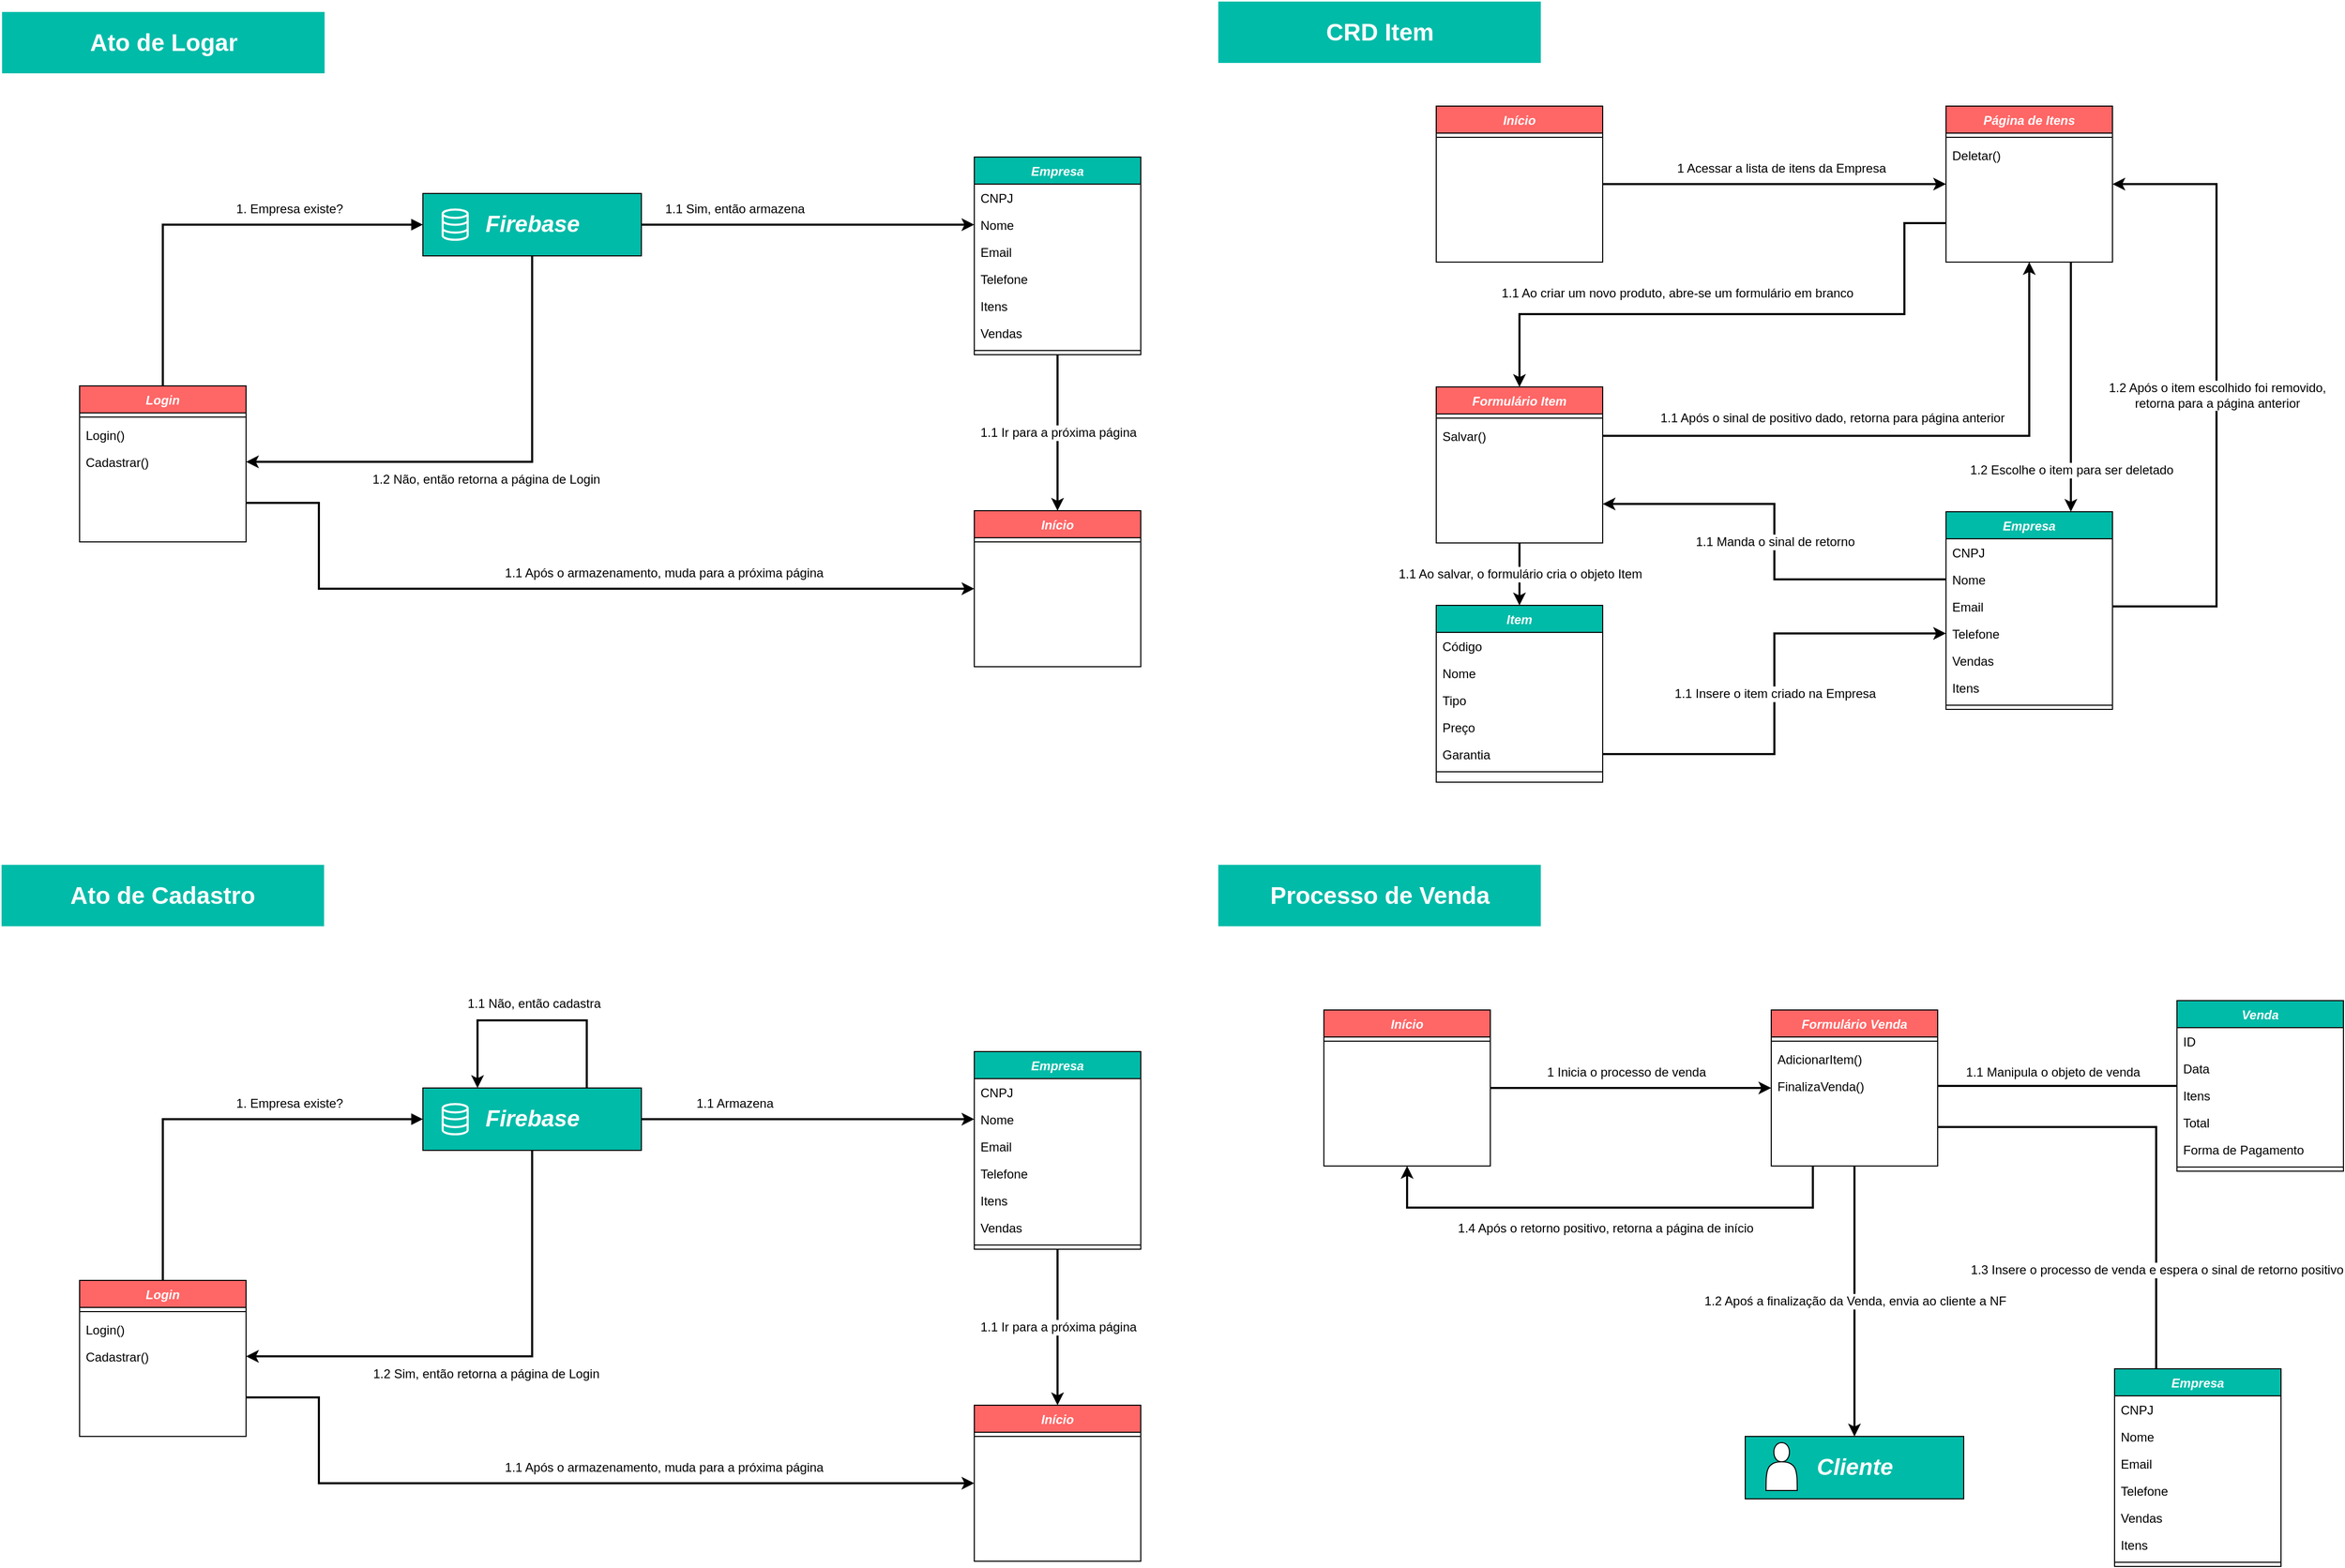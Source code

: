 <mxfile version="12.9.5" type="device"><diagram id="C5RBs43oDa-KdzZeNtuy" name="Page-1"><mxGraphModel dx="2760" dy="1517" grid="1" gridSize="10" guides="1" tooltips="1" connect="1" arrows="1" fold="1" page="1" pageScale="1" pageWidth="1169" pageHeight="827" math="0" shadow="0"><root><mxCell id="WIyWlLk6GJQsqaUBKTNV-0"/><mxCell id="WIyWlLk6GJQsqaUBKTNV-1" parent="WIyWlLk6GJQsqaUBKTNV-0"/><mxCell id="qd2WGPBt-2A8kkIWmIEN-13" value="1.1 Ir para a próxima página" style="edgeStyle=orthogonalEdgeStyle;rounded=0;orthogonalLoop=1;jettySize=auto;html=1;exitX=0.5;exitY=1;exitDx=0;exitDy=0;entryX=0.5;entryY=0;entryDx=0;entryDy=0;startArrow=none;startFill=0;endArrow=classic;endFill=1;strokeWidth=2;fontSize=12;fontColor=#000000;" parent="WIyWlLk6GJQsqaUBKTNV-1" source="zkfFHV4jXpPFQw0GAbJ--0" target="n17XMLfYVfgjPK0lnxPy-31" edge="1"><mxGeometry relative="1" as="geometry"/></mxCell><mxCell id="qd2WGPBt-2A8kkIWmIEN-8" value="1.1 Sim, então armazena" style="edgeStyle=orthogonalEdgeStyle;rounded=0;orthogonalLoop=1;jettySize=auto;html=1;exitX=1;exitY=0.5;exitDx=0;exitDy=0;entryX=0;entryY=0.5;entryDx=0;entryDy=0;startArrow=none;startFill=0;endArrow=classic;endFill=1;strokeWidth=2;fontColor=#000000;fontSize=12;" parent="WIyWlLk6GJQsqaUBKTNV-1" source="qd2WGPBt-2A8kkIWmIEN-0" target="zkfFHV4jXpPFQw0GAbJ--1" edge="1"><mxGeometry x="-0.438" y="15" relative="1" as="geometry"><mxPoint x="-1" as="offset"/></mxGeometry></mxCell><mxCell id="qd2WGPBt-2A8kkIWmIEN-11" value="&lt;font style=&quot;font-size: 12px&quot;&gt;1.2 Não, então retorna a página de Login&lt;/font&gt;" style="edgeStyle=orthogonalEdgeStyle;rounded=0;orthogonalLoop=1;jettySize=auto;html=1;exitX=0.5;exitY=1;exitDx=0;exitDy=0;entryX=1;entryY=0.5;entryDx=0;entryDy=0;startArrow=none;startFill=0;endArrow=classic;endFill=1;strokeWidth=2;fontColor=#000000;" parent="WIyWlLk6GJQsqaUBKTNV-1" source="qd2WGPBt-2A8kkIWmIEN-0" target="qd2WGPBt-2A8kkIWmIEN-3" edge="1"><mxGeometry x="-0.163" y="-48" relative="1" as="geometry"><mxPoint x="-45" y="65" as="offset"/></mxGeometry></mxCell><mxCell id="qd2WGPBt-2A8kkIWmIEN-0" value="&lt;font size=&quot;1&quot;&gt;&lt;b&gt;&lt;i style=&quot;font-size: 22px&quot;&gt;Firebase&lt;/i&gt;&lt;/b&gt;&lt;/font&gt;" style="rounded=0;whiteSpace=wrap;html=1;fillColor=#00BBA8;fontColor=#FFFFFF;align=center;" parent="WIyWlLk6GJQsqaUBKTNV-1" vertex="1"><mxGeometry x="405.5" y="225" width="210" height="60" as="geometry"/></mxCell><mxCell id="qd2WGPBt-2A8kkIWmIEN-1" value="" style="html=1;verticalLabelPosition=bottom;align=center;labelBackgroundColor=#ffffff;verticalAlign=top;strokeWidth=2;strokeColor=#FFFFFF;shadow=0;dashed=0;shape=mxgraph.ios7.icons.data;fillColor=#00BBA8;" parent="WIyWlLk6GJQsqaUBKTNV-1" vertex="1"><mxGeometry x="424.5" y="240.45" width="24" height="29.1" as="geometry"/></mxCell><mxCell id="qd2WGPBt-2A8kkIWmIEN-4" value="&lt;font color=&quot;#000000&quot; style=&quot;font-size: 12px&quot;&gt;1. Empresa existe?&lt;/font&gt;" style="edgeStyle=orthogonalEdgeStyle;rounded=0;orthogonalLoop=1;jettySize=auto;html=1;exitX=0.5;exitY=0;exitDx=0;exitDy=0;entryX=0;entryY=0.5;entryDx=0;entryDy=0;fontColor=#FFFFFF;endArrow=block;endFill=1;strokeWidth=2;" parent="WIyWlLk6GJQsqaUBKTNV-1" source="n17XMLfYVfgjPK0lnxPy-25" target="qd2WGPBt-2A8kkIWmIEN-0" edge="1"><mxGeometry x="0.358" y="15" relative="1" as="geometry"><mxPoint x="1" as="offset"/></mxGeometry></mxCell><mxCell id="qd2WGPBt-2A8kkIWmIEN-12" value="1.1 Após o armazenamento, muda para a próxima página" style="edgeStyle=orthogonalEdgeStyle;rounded=0;orthogonalLoop=1;jettySize=auto;html=1;exitX=1;exitY=0.75;exitDx=0;exitDy=0;entryX=0;entryY=0.5;entryDx=0;entryDy=0;startArrow=none;startFill=0;endArrow=classic;endFill=1;strokeWidth=2;fontSize=12;fontColor=#000000;" parent="WIyWlLk6GJQsqaUBKTNV-1" source="n17XMLfYVfgjPK0lnxPy-25" target="n17XMLfYVfgjPK0lnxPy-31" edge="1"><mxGeometry x="0.233" y="15" relative="1" as="geometry"><Array as="points"><mxPoint x="305.5" y="523"/><mxPoint x="305.5" y="605"/></Array><mxPoint x="1" as="offset"/></mxGeometry></mxCell><mxCell id="qd2WGPBt-2A8kkIWmIEN-14" value="Ato de Logar" style="rounded=0;whiteSpace=wrap;html=1;strokeColor=#FFFFFF;fillColor=#00BBA8;fontSize=23;fontColor=#FFFFFF;align=center;fontStyle=1" parent="WIyWlLk6GJQsqaUBKTNV-1" vertex="1"><mxGeometry x="0.5" y="50" width="311" height="60" as="geometry"/></mxCell><mxCell id="qd2WGPBt-2A8kkIWmIEN-15" value="1.1 Ir para a próxima página" style="edgeStyle=orthogonalEdgeStyle;rounded=0;orthogonalLoop=1;jettySize=auto;html=1;exitX=0.5;exitY=1;exitDx=0;exitDy=0;entryX=0.5;entryY=0;entryDx=0;entryDy=0;startArrow=none;startFill=0;endArrow=classic;endFill=1;strokeWidth=2;fontSize=12;fontColor=#000000;" parent="WIyWlLk6GJQsqaUBKTNV-1" source="qd2WGPBt-2A8kkIWmIEN-22" target="qd2WGPBt-2A8kkIWmIEN-33" edge="1"><mxGeometry relative="1" as="geometry"/></mxCell><mxCell id="qd2WGPBt-2A8kkIWmIEN-16" value="1.1 Armazena" style="edgeStyle=orthogonalEdgeStyle;rounded=0;orthogonalLoop=1;jettySize=auto;html=1;exitX=1;exitY=0.5;exitDx=0;exitDy=0;entryX=0;entryY=0.5;entryDx=0;entryDy=0;startArrow=none;startFill=0;endArrow=classic;endFill=1;strokeWidth=2;fontColor=#000000;fontSize=12;" parent="WIyWlLk6GJQsqaUBKTNV-1" source="qd2WGPBt-2A8kkIWmIEN-18" target="qd2WGPBt-2A8kkIWmIEN-24" edge="1"><mxGeometry x="-0.438" y="15" relative="1" as="geometry"><mxPoint x="-1" as="offset"/></mxGeometry></mxCell><mxCell id="qd2WGPBt-2A8kkIWmIEN-17" value="&lt;font style=&quot;font-size: 12px&quot;&gt;1.2 Sim, então retorna a página de Login&lt;/font&gt;" style="edgeStyle=orthogonalEdgeStyle;rounded=0;orthogonalLoop=1;jettySize=auto;html=1;exitX=0.5;exitY=1;exitDx=0;exitDy=0;entryX=1;entryY=0.5;entryDx=0;entryDy=0;startArrow=none;startFill=0;endArrow=classic;endFill=1;strokeWidth=2;fontColor=#000000;" parent="WIyWlLk6GJQsqaUBKTNV-1" source="qd2WGPBt-2A8kkIWmIEN-18" target="qd2WGPBt-2A8kkIWmIEN-32" edge="1"><mxGeometry x="-0.163" y="-48" relative="1" as="geometry"><mxPoint x="-45" y="65" as="offset"/></mxGeometry></mxCell><mxCell id="GqifX8Y9VbvXb76dJrII-5" value="1 Acessar a lista de itens da Empresa" style="edgeStyle=orthogonalEdgeStyle;rounded=0;orthogonalLoop=1;jettySize=auto;html=1;exitX=1;exitY=0.5;exitDx=0;exitDy=0;entryX=0;entryY=0.5;entryDx=0;entryDy=0;strokeWidth=2;fontSize=12;" parent="WIyWlLk6GJQsqaUBKTNV-1" source="GqifX8Y9VbvXb76dJrII-0" target="GqifX8Y9VbvXb76dJrII-3" edge="1"><mxGeometry x="0.03" y="15" relative="1" as="geometry"><mxPoint x="1" as="offset"/></mxGeometry></mxCell><mxCell id="GqifX8Y9VbvXb76dJrII-8" value="1.1 Ao criar um novo produto, abre-se um formulário em branco" style="edgeStyle=orthogonalEdgeStyle;rounded=0;orthogonalLoop=1;jettySize=auto;html=1;exitX=0;exitY=0.75;exitDx=0;exitDy=0;strokeWidth=2;fontSize=12;" parent="WIyWlLk6GJQsqaUBKTNV-1" source="GqifX8Y9VbvXb76dJrII-3" target="GqifX8Y9VbvXb76dJrII-6" edge="1"><mxGeometry x="0.225" y="-20" relative="1" as="geometry"><Array as="points"><mxPoint x="1829.5" y="254"/><mxPoint x="1829.5" y="341"/><mxPoint x="1459.5" y="341"/></Array><mxPoint x="1" as="offset"/></mxGeometry></mxCell><mxCell id="GqifX8Y9VbvXb76dJrII-31" value="1.2 Escolhe o item para ser deletado" style="edgeStyle=orthogonalEdgeStyle;rounded=0;orthogonalLoop=1;jettySize=auto;html=1;exitX=0.75;exitY=1;exitDx=0;exitDy=0;entryX=0.75;entryY=0;entryDx=0;entryDy=0;strokeWidth=2;fontSize=12;" parent="WIyWlLk6GJQsqaUBKTNV-1" source="GqifX8Y9VbvXb76dJrII-3" target="GqifX8Y9VbvXb76dJrII-20" edge="1"><mxGeometry x="0.667" relative="1" as="geometry"><mxPoint as="offset"/></mxGeometry></mxCell><mxCell id="qd2WGPBt-2A8kkIWmIEN-18" value="&lt;font size=&quot;1&quot;&gt;&lt;b&gt;&lt;i style=&quot;font-size: 22px&quot;&gt;Firebase&lt;/i&gt;&lt;/b&gt;&lt;/font&gt;" style="rounded=0;whiteSpace=wrap;html=1;fillColor=#00BBA8;fontColor=#FFFFFF;align=center;" parent="WIyWlLk6GJQsqaUBKTNV-1" vertex="1"><mxGeometry x="405.5" y="1085" width="210" height="60" as="geometry"/></mxCell><mxCell id="qd2WGPBt-2A8kkIWmIEN-19" value="" style="html=1;verticalLabelPosition=bottom;align=center;labelBackgroundColor=#ffffff;verticalAlign=top;strokeWidth=2;strokeColor=#FFFFFF;shadow=0;dashed=0;shape=mxgraph.ios7.icons.data;fillColor=#00BBA8;" parent="WIyWlLk6GJQsqaUBKTNV-1" vertex="1"><mxGeometry x="424.5" y="1100.45" width="24" height="29.1" as="geometry"/></mxCell><mxCell id="qd2WGPBt-2A8kkIWmIEN-20" value="&lt;font color=&quot;#000000&quot; style=&quot;font-size: 12px&quot;&gt;1. Empresa existe?&lt;/font&gt;" style="edgeStyle=orthogonalEdgeStyle;rounded=0;orthogonalLoop=1;jettySize=auto;html=1;exitX=0.5;exitY=0;exitDx=0;exitDy=0;entryX=0;entryY=0.5;entryDx=0;entryDy=0;fontColor=#FFFFFF;endArrow=block;endFill=1;strokeWidth=2;" parent="WIyWlLk6GJQsqaUBKTNV-1" source="qd2WGPBt-2A8kkIWmIEN-29" target="qd2WGPBt-2A8kkIWmIEN-18" edge="1"><mxGeometry x="0.358" y="15" relative="1" as="geometry"><mxPoint x="1" as="offset"/></mxGeometry></mxCell><mxCell id="qd2WGPBt-2A8kkIWmIEN-21" value="1.1 Após o armazenamento, muda para a próxima página" style="edgeStyle=orthogonalEdgeStyle;rounded=0;orthogonalLoop=1;jettySize=auto;html=1;exitX=1;exitY=0.75;exitDx=0;exitDy=0;entryX=0;entryY=0.5;entryDx=0;entryDy=0;startArrow=none;startFill=0;endArrow=classic;endFill=1;strokeWidth=2;fontSize=12;fontColor=#000000;" parent="WIyWlLk6GJQsqaUBKTNV-1" source="qd2WGPBt-2A8kkIWmIEN-29" target="qd2WGPBt-2A8kkIWmIEN-33" edge="1"><mxGeometry x="0.233" y="15" relative="1" as="geometry"><Array as="points"><mxPoint x="305.5" y="1383"/><mxPoint x="305.5" y="1465"/></Array><mxPoint x="1" as="offset"/></mxGeometry></mxCell><mxCell id="qd2WGPBt-2A8kkIWmIEN-35" value="Ato de Cadastro" style="rounded=0;whiteSpace=wrap;html=1;strokeColor=#FFFFFF;fillColor=#00BBA8;fontSize=23;fontColor=#FFFFFF;align=center;fontStyle=1" parent="WIyWlLk6GJQsqaUBKTNV-1" vertex="1"><mxGeometry y="870" width="311" height="60" as="geometry"/></mxCell><mxCell id="GqifX8Y9VbvXb76dJrII-27" value="1.1 Insere o item criado na Empresa" style="edgeStyle=orthogonalEdgeStyle;rounded=0;orthogonalLoop=1;jettySize=auto;html=1;exitX=1;exitY=0.5;exitDx=0;exitDy=0;entryX=0;entryY=0.5;entryDx=0;entryDy=0;strokeWidth=2;fontSize=12;" parent="WIyWlLk6GJQsqaUBKTNV-1" source="GqifX8Y9VbvXb76dJrII-16" target="GqifX8Y9VbvXb76dJrII-24" edge="1"><mxGeometry relative="1" as="geometry"/></mxCell><mxCell id="GqifX8Y9VbvXb76dJrII-19" value="1.1 Ao salvar, o formulário cria o objeto Item" style="edgeStyle=orthogonalEdgeStyle;rounded=0;orthogonalLoop=1;jettySize=auto;html=1;exitX=0.5;exitY=1;exitDx=0;exitDy=0;entryX=0.5;entryY=0;entryDx=0;entryDy=0;strokeWidth=2;fontSize=12;" parent="WIyWlLk6GJQsqaUBKTNV-1" source="GqifX8Y9VbvXb76dJrII-6" target="GqifX8Y9VbvXb76dJrII-11" edge="1"><mxGeometry relative="1" as="geometry"><mxPoint as="offset"/></mxGeometry></mxCell><mxCell id="qd2WGPBt-2A8kkIWmIEN-36" value="&lt;font color=&quot;#000000&quot; style=&quot;font-size: 12px&quot;&gt;1.1 Não, então cadastra&lt;/font&gt;" style="edgeStyle=orthogonalEdgeStyle;rounded=0;orthogonalLoop=1;jettySize=auto;html=1;exitX=0.75;exitY=0;exitDx=0;exitDy=0;entryX=0.25;entryY=0;entryDx=0;entryDy=0;startArrow=none;startFill=0;endArrow=classic;endFill=1;strokeWidth=2;fontSize=23;fontColor=#FFFFFF;" parent="WIyWlLk6GJQsqaUBKTNV-1" source="qd2WGPBt-2A8kkIWmIEN-18" target="qd2WGPBt-2A8kkIWmIEN-18" edge="1"><mxGeometry y="-20" relative="1" as="geometry"><Array as="points"><mxPoint x="563.5" y="1020"/><mxPoint x="458.5" y="1020"/></Array><mxPoint x="1" as="offset"/></mxGeometry></mxCell><mxCell id="GqifX8Y9VbvXb76dJrII-2" value="CRD Item" style="rounded=0;whiteSpace=wrap;html=1;strokeColor=#FFFFFF;fillColor=#00BBA8;fontSize=23;fontColor=#FFFFFF;align=center;fontStyle=1" parent="WIyWlLk6GJQsqaUBKTNV-1" vertex="1"><mxGeometry x="1169.5" y="40" width="311" height="60" as="geometry"/></mxCell><mxCell id="GqifX8Y9VbvXb76dJrII-28" value="1.1 Manda o sinal de retorno" style="edgeStyle=orthogonalEdgeStyle;rounded=0;orthogonalLoop=1;jettySize=auto;html=1;exitX=0;exitY=0.5;exitDx=0;exitDy=0;entryX=1;entryY=0.75;entryDx=0;entryDy=0;strokeWidth=2;fontSize=12;" parent="WIyWlLk6GJQsqaUBKTNV-1" source="GqifX8Y9VbvXb76dJrII-22" target="GqifX8Y9VbvXb76dJrII-6" edge="1"><mxGeometry relative="1" as="geometry"/></mxCell><mxCell id="GqifX8Y9VbvXb76dJrII-29" value="1.1 Após o sinal de positivo dado, retorna para página anterior" style="edgeStyle=orthogonalEdgeStyle;rounded=0;orthogonalLoop=1;jettySize=auto;html=1;exitX=1;exitY=0.5;exitDx=0;exitDy=0;entryX=0.5;entryY=1;entryDx=0;entryDy=0;strokeWidth=2;fontSize=12;" parent="WIyWlLk6GJQsqaUBKTNV-1" source="GqifX8Y9VbvXb76dJrII-10" target="GqifX8Y9VbvXb76dJrII-3" edge="1"><mxGeometry x="-0.237" y="17" relative="1" as="geometry"><mxPoint as="offset"/></mxGeometry></mxCell><mxCell id="GqifX8Y9VbvXb76dJrII-32" value="1.2 Após o item escolhido foi removido, &lt;br&gt;retorna para a página anterior" style="edgeStyle=orthogonalEdgeStyle;rounded=0;orthogonalLoop=1;jettySize=auto;html=1;exitX=1;exitY=0.5;exitDx=0;exitDy=0;entryX=1;entryY=0.5;entryDx=0;entryDy=0;strokeWidth=2;fontSize=12;" parent="WIyWlLk6GJQsqaUBKTNV-1" source="GqifX8Y9VbvXb76dJrII-23" target="GqifX8Y9VbvXb76dJrII-3" edge="1"><mxGeometry relative="1" as="geometry"><Array as="points"><mxPoint x="2129.5" y="622"/><mxPoint x="2129.5" y="216"/></Array></mxGeometry></mxCell><mxCell id="ogtSz_ncqKsHAb31Dev8-0" value="Processo de Venda" style="rounded=0;whiteSpace=wrap;html=1;strokeColor=#FFFFFF;fillColor=#00BBA8;fontSize=23;fontColor=#FFFFFF;align=center;fontStyle=1" parent="WIyWlLk6GJQsqaUBKTNV-1" vertex="1"><mxGeometry x="1169.5" y="870" width="311" height="60" as="geometry"/></mxCell><mxCell id="ogtSz_ncqKsHAb31Dev8-5" value="1 Inicia o processo de venda" style="edgeStyle=orthogonalEdgeStyle;rounded=0;orthogonalLoop=1;jettySize=auto;html=1;exitX=1;exitY=0.5;exitDx=0;exitDy=0;entryX=0;entryY=0.5;entryDx=0;entryDy=0;strokeWidth=2;fontSize=12;" parent="WIyWlLk6GJQsqaUBKTNV-1" source="ogtSz_ncqKsHAb31Dev8-1" target="ogtSz_ncqKsHAb31Dev8-3" edge="1"><mxGeometry x="-0.037" y="15" relative="1" as="geometry"><mxPoint as="offset"/></mxGeometry></mxCell><mxCell id="ogtSz_ncqKsHAb31Dev8-29" value="1.2 Apoś a finalização da Venda, envia ao cliente a NF" style="edgeStyle=orthogonalEdgeStyle;rounded=0;orthogonalLoop=1;jettySize=auto;html=1;exitX=0.5;exitY=1;exitDx=0;exitDy=0;endArrow=classic;endFill=1;strokeWidth=2;fontSize=12;" parent="WIyWlLk6GJQsqaUBKTNV-1" source="ogtSz_ncqKsHAb31Dev8-3" target="ogtSz_ncqKsHAb31Dev8-26" edge="1"><mxGeometry relative="1" as="geometry"/></mxCell><mxCell id="ogtSz_ncqKsHAb31Dev8-38" value="1.3 Insere o processo de venda e espera o sinal de retorno positivo" style="edgeStyle=orthogonalEdgeStyle;rounded=0;orthogonalLoop=1;jettySize=auto;html=1;exitX=1;exitY=0.75;exitDx=0;exitDy=0;entryX=0.25;entryY=0;entryDx=0;entryDy=0;endArrow=none;endFill=0;strokeWidth=2;fontSize=12;" parent="WIyWlLk6GJQsqaUBKTNV-1" source="ogtSz_ncqKsHAb31Dev8-3" target="ogtSz_ncqKsHAb31Dev8-30" edge="1"><mxGeometry x="0.571" relative="1" as="geometry"><mxPoint as="offset"/></mxGeometry></mxCell><mxCell id="ogtSz_ncqKsHAb31Dev8-39" value="1.4 Após o retorno positivo, retorna a página de início" style="edgeStyle=orthogonalEdgeStyle;rounded=0;orthogonalLoop=1;jettySize=auto;html=1;exitX=0.25;exitY=1;exitDx=0;exitDy=0;entryX=0.5;entryY=1;entryDx=0;entryDy=0;endArrow=classic;endFill=1;strokeWidth=2;fontSize=12;" parent="WIyWlLk6GJQsqaUBKTNV-1" source="ogtSz_ncqKsHAb31Dev8-3" target="ogtSz_ncqKsHAb31Dev8-1" edge="1"><mxGeometry x="0.021" y="20" relative="1" as="geometry"><Array as="points"><mxPoint x="1741.5" y="1200"/><mxPoint x="1351.5" y="1200"/></Array><mxPoint as="offset"/></mxGeometry></mxCell><mxCell id="ogtSz_ncqKsHAb31Dev8-25" value="1.1 Manipula o objeto de venda" style="edgeStyle=orthogonalEdgeStyle;rounded=0;orthogonalLoop=1;jettySize=auto;html=1;exitX=1;exitY=0.5;exitDx=0;exitDy=0;entryX=0;entryY=0.5;entryDx=0;entryDy=0;strokeWidth=2;fontSize=12;endArrow=none;endFill=0;" parent="WIyWlLk6GJQsqaUBKTNV-1" source="ogtSz_ncqKsHAb31Dev8-8" target="ogtSz_ncqKsHAb31Dev8-19" edge="1"><mxGeometry x="-0.043" y="13" relative="1" as="geometry"><mxPoint as="offset"/></mxGeometry></mxCell><mxCell id="ogtSz_ncqKsHAb31Dev8-26" value="&lt;font size=&quot;1&quot;&gt;&lt;b&gt;&lt;i style=&quot;font-size: 22px&quot;&gt;Cliente&lt;/i&gt;&lt;/b&gt;&lt;/font&gt;" style="rounded=0;whiteSpace=wrap;html=1;fillColor=#00BBA8;fontColor=#FFFFFF;align=center;" parent="WIyWlLk6GJQsqaUBKTNV-1" vertex="1"><mxGeometry x="1676.5" y="1420" width="210" height="60" as="geometry"/></mxCell><mxCell id="ogtSz_ncqKsHAb31Dev8-28" value="" style="shape=actor;whiteSpace=wrap;html=1;fontSize=12;" parent="WIyWlLk6GJQsqaUBKTNV-1" vertex="1"><mxGeometry x="1696.5" y="1426" width="30" height="46" as="geometry"/></mxCell><mxCell id="zkfFHV4jXpPFQw0GAbJ--0" value="Empresa" style="swimlane;fontStyle=3;align=center;verticalAlign=top;childLayout=stackLayout;horizontal=1;startSize=26;horizontalStack=0;resizeParent=1;resizeLast=0;collapsible=1;marginBottom=0;rounded=0;shadow=0;strokeWidth=1;strokeColor=#000000;fillColor=#00BBA8;fontColor=#FFFFFF;" parent="WIyWlLk6GJQsqaUBKTNV-1" vertex="1"><mxGeometry x="935.5" y="190" width="160" height="190" as="geometry"><mxRectangle x="230" y="140" width="160" height="26" as="alternateBounds"/></mxGeometry></mxCell><mxCell id="n17XMLfYVfgjPK0lnxPy-0" value="CNPJ" style="text;align=left;verticalAlign=top;spacingLeft=4;spacingRight=4;overflow=hidden;rotatable=0;points=[[0,0.5],[1,0.5]];portConstraint=eastwest;rounded=0;shadow=0;html=0;" parent="zkfFHV4jXpPFQw0GAbJ--0" vertex="1"><mxGeometry y="26" width="160" height="26" as="geometry"/></mxCell><mxCell id="zkfFHV4jXpPFQw0GAbJ--1" value="Nome" style="text;align=left;verticalAlign=top;spacingLeft=4;spacingRight=4;overflow=hidden;rotatable=0;points=[[0,0.5],[1,0.5]];portConstraint=eastwest;" parent="zkfFHV4jXpPFQw0GAbJ--0" vertex="1"><mxGeometry y="52" width="160" height="26" as="geometry"/></mxCell><mxCell id="zkfFHV4jXpPFQw0GAbJ--2" value="Email" style="text;align=left;verticalAlign=top;spacingLeft=4;spacingRight=4;overflow=hidden;rotatable=0;points=[[0,0.5],[1,0.5]];portConstraint=eastwest;rounded=0;shadow=0;html=0;" parent="zkfFHV4jXpPFQw0GAbJ--0" vertex="1"><mxGeometry y="78" width="160" height="26" as="geometry"/></mxCell><mxCell id="zkfFHV4jXpPFQw0GAbJ--3" value="Telefone" style="text;align=left;verticalAlign=top;spacingLeft=4;spacingRight=4;overflow=hidden;rotatable=0;points=[[0,0.5],[1,0.5]];portConstraint=eastwest;rounded=0;shadow=0;html=0;" parent="zkfFHV4jXpPFQw0GAbJ--0" vertex="1"><mxGeometry y="104" width="160" height="26" as="geometry"/></mxCell><mxCell id="qd2WGPBt-2A8kkIWmIEN-10" value="Itens" style="text;align=left;verticalAlign=top;spacingLeft=4;spacingRight=4;overflow=hidden;rotatable=0;points=[[0,0.5],[1,0.5]];portConstraint=eastwest;" parent="zkfFHV4jXpPFQw0GAbJ--0" vertex="1"><mxGeometry y="130" width="160" height="26" as="geometry"/></mxCell><mxCell id="ogtSz_ncqKsHAb31Dev8-16" value="Vendas" style="text;align=left;verticalAlign=top;spacingLeft=4;spacingRight=4;overflow=hidden;rotatable=0;points=[[0,0.5],[1,0.5]];portConstraint=eastwest;" parent="zkfFHV4jXpPFQw0GAbJ--0" vertex="1"><mxGeometry y="156" width="160" height="26" as="geometry"/></mxCell><mxCell id="zkfFHV4jXpPFQw0GAbJ--4" value="" style="line;html=1;strokeWidth=1;align=left;verticalAlign=middle;spacingTop=-1;spacingLeft=3;spacingRight=3;rotatable=0;labelPosition=right;points=[];portConstraint=eastwest;" parent="zkfFHV4jXpPFQw0GAbJ--0" vertex="1"><mxGeometry y="182" width="160" height="8" as="geometry"/></mxCell><mxCell id="n17XMLfYVfgjPK0lnxPy-25" value="Login" style="swimlane;fontStyle=3;align=center;verticalAlign=top;childLayout=stackLayout;horizontal=1;startSize=26;horizontalStack=0;resizeParent=1;resizeLast=0;collapsible=1;marginBottom=0;rounded=0;shadow=0;strokeWidth=1;strokeColor=#000000;fillColor=#FF6666;fontColor=#FFFFFF;" parent="WIyWlLk6GJQsqaUBKTNV-1" vertex="1"><mxGeometry x="75.5" y="410" width="160" height="150" as="geometry"><mxRectangle x="230" y="140" width="160" height="26" as="alternateBounds"/></mxGeometry></mxCell><mxCell id="n17XMLfYVfgjPK0lnxPy-30" value="" style="line;html=1;strokeWidth=1;align=left;verticalAlign=middle;spacingTop=-1;spacingLeft=3;spacingRight=3;rotatable=0;labelPosition=right;points=[];portConstraint=eastwest;" parent="n17XMLfYVfgjPK0lnxPy-25" vertex="1"><mxGeometry y="26" width="160" height="8" as="geometry"/></mxCell><mxCell id="qd2WGPBt-2A8kkIWmIEN-2" value="Login()" style="text;align=left;verticalAlign=top;spacingLeft=4;spacingRight=4;overflow=hidden;rotatable=0;points=[[0,0.5],[1,0.5]];portConstraint=eastwest;rounded=0;shadow=0;html=0;" parent="n17XMLfYVfgjPK0lnxPy-25" vertex="1"><mxGeometry y="34" width="160" height="26" as="geometry"/></mxCell><mxCell id="qd2WGPBt-2A8kkIWmIEN-3" value="Cadastrar()" style="text;align=left;verticalAlign=top;spacingLeft=4;spacingRight=4;overflow=hidden;rotatable=0;points=[[0,0.5],[1,0.5]];portConstraint=eastwest;rounded=0;shadow=0;html=0;" parent="n17XMLfYVfgjPK0lnxPy-25" vertex="1"><mxGeometry y="60" width="160" height="26" as="geometry"/></mxCell><mxCell id="n17XMLfYVfgjPK0lnxPy-31" value="Início" style="swimlane;fontStyle=3;align=center;verticalAlign=top;childLayout=stackLayout;horizontal=1;startSize=26;horizontalStack=0;resizeParent=1;resizeLast=0;collapsible=1;marginBottom=0;rounded=0;shadow=0;strokeWidth=1;strokeColor=#000000;fillColor=#FF6666;fontColor=#FFFFFF;" parent="WIyWlLk6GJQsqaUBKTNV-1" vertex="1"><mxGeometry x="935.5" y="530" width="160" height="150" as="geometry"><mxRectangle x="230" y="140" width="160" height="26" as="alternateBounds"/></mxGeometry></mxCell><mxCell id="n17XMLfYVfgjPK0lnxPy-32" value="" style="line;html=1;strokeWidth=1;align=left;verticalAlign=middle;spacingTop=-1;spacingLeft=3;spacingRight=3;rotatable=0;labelPosition=right;points=[];portConstraint=eastwest;" parent="n17XMLfYVfgjPK0lnxPy-31" vertex="1"><mxGeometry y="26" width="160" height="8" as="geometry"/></mxCell><mxCell id="GqifX8Y9VbvXb76dJrII-0" value="Início" style="swimlane;fontStyle=3;align=center;verticalAlign=top;childLayout=stackLayout;horizontal=1;startSize=26;horizontalStack=0;resizeParent=1;resizeLast=0;collapsible=1;marginBottom=0;rounded=0;shadow=0;strokeWidth=1;strokeColor=#000000;fillColor=#FF6666;fontColor=#FFFFFF;" parent="WIyWlLk6GJQsqaUBKTNV-1" vertex="1"><mxGeometry x="1379.5" y="141" width="160" height="150" as="geometry"><mxRectangle x="230" y="140" width="160" height="26" as="alternateBounds"/></mxGeometry></mxCell><mxCell id="GqifX8Y9VbvXb76dJrII-1" value="" style="line;html=1;strokeWidth=1;align=left;verticalAlign=middle;spacingTop=-1;spacingLeft=3;spacingRight=3;rotatable=0;labelPosition=right;points=[];portConstraint=eastwest;" parent="GqifX8Y9VbvXb76dJrII-0" vertex="1"><mxGeometry y="26" width="160" height="8" as="geometry"/></mxCell><mxCell id="GqifX8Y9VbvXb76dJrII-3" value="Página de Itens" style="swimlane;fontStyle=3;align=center;verticalAlign=top;childLayout=stackLayout;horizontal=1;startSize=26;horizontalStack=0;resizeParent=1;resizeLast=0;collapsible=1;marginBottom=0;rounded=0;shadow=0;strokeWidth=1;strokeColor=#000000;fillColor=#FF6666;fontColor=#FFFFFF;" parent="WIyWlLk6GJQsqaUBKTNV-1" vertex="1"><mxGeometry x="1869.5" y="141" width="160" height="150" as="geometry"><mxRectangle x="230" y="140" width="160" height="26" as="alternateBounds"/></mxGeometry></mxCell><mxCell id="GqifX8Y9VbvXb76dJrII-4" value="" style="line;html=1;strokeWidth=1;align=left;verticalAlign=middle;spacingTop=-1;spacingLeft=3;spacingRight=3;rotatable=0;labelPosition=right;points=[];portConstraint=eastwest;" parent="GqifX8Y9VbvXb76dJrII-3" vertex="1"><mxGeometry y="26" width="160" height="8" as="geometry"/></mxCell><mxCell id="GqifX8Y9VbvXb76dJrII-30" value="Deletar()" style="text;align=left;verticalAlign=top;spacingLeft=4;spacingRight=4;overflow=hidden;rotatable=0;points=[[0,0.5],[1,0.5]];portConstraint=eastwest;rounded=0;shadow=0;html=0;" parent="GqifX8Y9VbvXb76dJrII-3" vertex="1"><mxGeometry y="34" width="160" height="26" as="geometry"/></mxCell><mxCell id="qd2WGPBt-2A8kkIWmIEN-22" value="Empresa" style="swimlane;fontStyle=3;align=center;verticalAlign=top;childLayout=stackLayout;horizontal=1;startSize=26;horizontalStack=0;resizeParent=1;resizeLast=0;collapsible=1;marginBottom=0;rounded=0;shadow=0;strokeWidth=1;strokeColor=#000000;fillColor=#00BBA8;fontColor=#FFFFFF;" parent="WIyWlLk6GJQsqaUBKTNV-1" vertex="1"><mxGeometry x="935.5" y="1050" width="160" height="190" as="geometry"><mxRectangle x="230" y="140" width="160" height="26" as="alternateBounds"/></mxGeometry></mxCell><mxCell id="qd2WGPBt-2A8kkIWmIEN-23" value="CNPJ" style="text;align=left;verticalAlign=top;spacingLeft=4;spacingRight=4;overflow=hidden;rotatable=0;points=[[0,0.5],[1,0.5]];portConstraint=eastwest;rounded=0;shadow=0;html=0;" parent="qd2WGPBt-2A8kkIWmIEN-22" vertex="1"><mxGeometry y="26" width="160" height="26" as="geometry"/></mxCell><mxCell id="qd2WGPBt-2A8kkIWmIEN-24" value="Nome" style="text;align=left;verticalAlign=top;spacingLeft=4;spacingRight=4;overflow=hidden;rotatable=0;points=[[0,0.5],[1,0.5]];portConstraint=eastwest;" parent="qd2WGPBt-2A8kkIWmIEN-22" vertex="1"><mxGeometry y="52" width="160" height="26" as="geometry"/></mxCell><mxCell id="qd2WGPBt-2A8kkIWmIEN-25" value="Email" style="text;align=left;verticalAlign=top;spacingLeft=4;spacingRight=4;overflow=hidden;rotatable=0;points=[[0,0.5],[1,0.5]];portConstraint=eastwest;rounded=0;shadow=0;html=0;" parent="qd2WGPBt-2A8kkIWmIEN-22" vertex="1"><mxGeometry y="78" width="160" height="26" as="geometry"/></mxCell><mxCell id="qd2WGPBt-2A8kkIWmIEN-26" value="Telefone" style="text;align=left;verticalAlign=top;spacingLeft=4;spacingRight=4;overflow=hidden;rotatable=0;points=[[0,0.5],[1,0.5]];portConstraint=eastwest;rounded=0;shadow=0;html=0;" parent="qd2WGPBt-2A8kkIWmIEN-22" vertex="1"><mxGeometry y="104" width="160" height="26" as="geometry"/></mxCell><mxCell id="qd2WGPBt-2A8kkIWmIEN-27" value="Itens" style="text;align=left;verticalAlign=top;spacingLeft=4;spacingRight=4;overflow=hidden;rotatable=0;points=[[0,0.5],[1,0.5]];portConstraint=eastwest;" parent="qd2WGPBt-2A8kkIWmIEN-22" vertex="1"><mxGeometry y="130" width="160" height="26" as="geometry"/></mxCell><mxCell id="ogtSz_ncqKsHAb31Dev8-17" value="Vendas" style="text;align=left;verticalAlign=top;spacingLeft=4;spacingRight=4;overflow=hidden;rotatable=0;points=[[0,0.5],[1,0.5]];portConstraint=eastwest;" parent="qd2WGPBt-2A8kkIWmIEN-22" vertex="1"><mxGeometry y="156" width="160" height="26" as="geometry"/></mxCell><mxCell id="qd2WGPBt-2A8kkIWmIEN-28" value="" style="line;html=1;strokeWidth=1;align=left;verticalAlign=middle;spacingTop=-1;spacingLeft=3;spacingRight=3;rotatable=0;labelPosition=right;points=[];portConstraint=eastwest;" parent="qd2WGPBt-2A8kkIWmIEN-22" vertex="1"><mxGeometry y="182" width="160" height="8" as="geometry"/></mxCell><mxCell id="GqifX8Y9VbvXb76dJrII-6" value="Formulário Item" style="swimlane;fontStyle=3;align=center;verticalAlign=top;childLayout=stackLayout;horizontal=1;startSize=26;horizontalStack=0;resizeParent=1;resizeLast=0;collapsible=1;marginBottom=0;rounded=0;shadow=0;strokeWidth=1;strokeColor=#000000;fillColor=#FF6666;fontColor=#FFFFFF;" parent="WIyWlLk6GJQsqaUBKTNV-1" vertex="1"><mxGeometry x="1379.5" y="411" width="160" height="150" as="geometry"><mxRectangle x="230" y="140" width="160" height="26" as="alternateBounds"/></mxGeometry></mxCell><mxCell id="GqifX8Y9VbvXb76dJrII-7" value="" style="line;html=1;strokeWidth=1;align=left;verticalAlign=middle;spacingTop=-1;spacingLeft=3;spacingRight=3;rotatable=0;labelPosition=right;points=[];portConstraint=eastwest;" parent="GqifX8Y9VbvXb76dJrII-6" vertex="1"><mxGeometry y="26" width="160" height="8" as="geometry"/></mxCell><mxCell id="GqifX8Y9VbvXb76dJrII-10" value="Salvar()" style="text;align=left;verticalAlign=top;spacingLeft=4;spacingRight=4;overflow=hidden;rotatable=0;points=[[0,0.5],[1,0.5]];portConstraint=eastwest;rounded=0;shadow=0;html=0;" parent="GqifX8Y9VbvXb76dJrII-6" vertex="1"><mxGeometry y="34" width="160" height="26" as="geometry"/></mxCell><mxCell id="GqifX8Y9VbvXb76dJrII-20" value="Empresa" style="swimlane;fontStyle=3;align=center;verticalAlign=top;childLayout=stackLayout;horizontal=1;startSize=26;horizontalStack=0;resizeParent=1;resizeLast=0;collapsible=1;marginBottom=0;rounded=0;shadow=0;strokeWidth=1;strokeColor=#000000;fillColor=#00BBA8;fontColor=#FFFFFF;" parent="WIyWlLk6GJQsqaUBKTNV-1" vertex="1"><mxGeometry x="1869.5" y="531" width="160" height="190" as="geometry"><mxRectangle x="230" y="140" width="160" height="26" as="alternateBounds"/></mxGeometry></mxCell><mxCell id="GqifX8Y9VbvXb76dJrII-21" value="CNPJ" style="text;align=left;verticalAlign=top;spacingLeft=4;spacingRight=4;overflow=hidden;rotatable=0;points=[[0,0.5],[1,0.5]];portConstraint=eastwest;rounded=0;shadow=0;html=0;" parent="GqifX8Y9VbvXb76dJrII-20" vertex="1"><mxGeometry y="26" width="160" height="26" as="geometry"/></mxCell><mxCell id="GqifX8Y9VbvXb76dJrII-22" value="Nome" style="text;align=left;verticalAlign=top;spacingLeft=4;spacingRight=4;overflow=hidden;rotatable=0;points=[[0,0.5],[1,0.5]];portConstraint=eastwest;" parent="GqifX8Y9VbvXb76dJrII-20" vertex="1"><mxGeometry y="52" width="160" height="26" as="geometry"/></mxCell><mxCell id="GqifX8Y9VbvXb76dJrII-23" value="Email" style="text;align=left;verticalAlign=top;spacingLeft=4;spacingRight=4;overflow=hidden;rotatable=0;points=[[0,0.5],[1,0.5]];portConstraint=eastwest;rounded=0;shadow=0;html=0;" parent="GqifX8Y9VbvXb76dJrII-20" vertex="1"><mxGeometry y="78" width="160" height="26" as="geometry"/></mxCell><mxCell id="GqifX8Y9VbvXb76dJrII-24" value="Telefone" style="text;align=left;verticalAlign=top;spacingLeft=4;spacingRight=4;overflow=hidden;rotatable=0;points=[[0,0.5],[1,0.5]];portConstraint=eastwest;rounded=0;shadow=0;html=0;" parent="GqifX8Y9VbvXb76dJrII-20" vertex="1"><mxGeometry y="104" width="160" height="26" as="geometry"/></mxCell><mxCell id="ogtSz_ncqKsHAb31Dev8-18" value="Vendas" style="text;align=left;verticalAlign=top;spacingLeft=4;spacingRight=4;overflow=hidden;rotatable=0;points=[[0,0.5],[1,0.5]];portConstraint=eastwest;" parent="GqifX8Y9VbvXb76dJrII-20" vertex="1"><mxGeometry y="130" width="160" height="26" as="geometry"/></mxCell><mxCell id="GqifX8Y9VbvXb76dJrII-25" value="Itens" style="text;align=left;verticalAlign=top;spacingLeft=4;spacingRight=4;overflow=hidden;rotatable=0;points=[[0,0.5],[1,0.5]];portConstraint=eastwest;" parent="GqifX8Y9VbvXb76dJrII-20" vertex="1"><mxGeometry y="156" width="160" height="26" as="geometry"/></mxCell><mxCell id="GqifX8Y9VbvXb76dJrII-26" value="" style="line;html=1;strokeWidth=1;align=left;verticalAlign=middle;spacingTop=-1;spacingLeft=3;spacingRight=3;rotatable=0;labelPosition=right;points=[];portConstraint=eastwest;" parent="GqifX8Y9VbvXb76dJrII-20" vertex="1"><mxGeometry y="182" width="160" height="8" as="geometry"/></mxCell><mxCell id="qd2WGPBt-2A8kkIWmIEN-29" value="Login" style="swimlane;fontStyle=3;align=center;verticalAlign=top;childLayout=stackLayout;horizontal=1;startSize=26;horizontalStack=0;resizeParent=1;resizeLast=0;collapsible=1;marginBottom=0;rounded=0;shadow=0;strokeWidth=1;strokeColor=#000000;fillColor=#FF6666;fontColor=#FFFFFF;" parent="WIyWlLk6GJQsqaUBKTNV-1" vertex="1"><mxGeometry x="75.5" y="1270" width="160" height="150" as="geometry"><mxRectangle x="230" y="140" width="160" height="26" as="alternateBounds"/></mxGeometry></mxCell><mxCell id="qd2WGPBt-2A8kkIWmIEN-30" value="" style="line;html=1;strokeWidth=1;align=left;verticalAlign=middle;spacingTop=-1;spacingLeft=3;spacingRight=3;rotatable=0;labelPosition=right;points=[];portConstraint=eastwest;" parent="qd2WGPBt-2A8kkIWmIEN-29" vertex="1"><mxGeometry y="26" width="160" height="8" as="geometry"/></mxCell><mxCell id="qd2WGPBt-2A8kkIWmIEN-31" value="Login()" style="text;align=left;verticalAlign=top;spacingLeft=4;spacingRight=4;overflow=hidden;rotatable=0;points=[[0,0.5],[1,0.5]];portConstraint=eastwest;rounded=0;shadow=0;html=0;" parent="qd2WGPBt-2A8kkIWmIEN-29" vertex="1"><mxGeometry y="34" width="160" height="26" as="geometry"/></mxCell><mxCell id="qd2WGPBt-2A8kkIWmIEN-32" value="Cadastrar()" style="text;align=left;verticalAlign=top;spacingLeft=4;spacingRight=4;overflow=hidden;rotatable=0;points=[[0,0.5],[1,0.5]];portConstraint=eastwest;rounded=0;shadow=0;html=0;" parent="qd2WGPBt-2A8kkIWmIEN-29" vertex="1"><mxGeometry y="60" width="160" height="26" as="geometry"/></mxCell><mxCell id="GqifX8Y9VbvXb76dJrII-11" value="Item" style="swimlane;fontStyle=3;align=center;verticalAlign=top;childLayout=stackLayout;horizontal=1;startSize=26;horizontalStack=0;resizeParent=1;resizeLast=0;collapsible=1;marginBottom=0;rounded=0;shadow=0;strokeWidth=1;strokeColor=#000000;fillColor=#00BBA8;fontColor=#FFFFFF;" parent="WIyWlLk6GJQsqaUBKTNV-1" vertex="1"><mxGeometry x="1379.5" y="621" width="160" height="170" as="geometry"><mxRectangle x="230" y="140" width="160" height="26" as="alternateBounds"/></mxGeometry></mxCell><mxCell id="GqifX8Y9VbvXb76dJrII-12" value="Código" style="text;align=left;verticalAlign=top;spacingLeft=4;spacingRight=4;overflow=hidden;rotatable=0;points=[[0,0.5],[1,0.5]];portConstraint=eastwest;rounded=0;shadow=0;html=0;" parent="GqifX8Y9VbvXb76dJrII-11" vertex="1"><mxGeometry y="26" width="160" height="26" as="geometry"/></mxCell><mxCell id="GqifX8Y9VbvXb76dJrII-13" value="Nome" style="text;align=left;verticalAlign=top;spacingLeft=4;spacingRight=4;overflow=hidden;rotatable=0;points=[[0,0.5],[1,0.5]];portConstraint=eastwest;" parent="GqifX8Y9VbvXb76dJrII-11" vertex="1"><mxGeometry y="52" width="160" height="26" as="geometry"/></mxCell><mxCell id="GqifX8Y9VbvXb76dJrII-14" value="Tipo" style="text;align=left;verticalAlign=top;spacingLeft=4;spacingRight=4;overflow=hidden;rotatable=0;points=[[0,0.5],[1,0.5]];portConstraint=eastwest;rounded=0;shadow=0;html=0;" parent="GqifX8Y9VbvXb76dJrII-11" vertex="1"><mxGeometry y="78" width="160" height="26" as="geometry"/></mxCell><mxCell id="GqifX8Y9VbvXb76dJrII-15" value="Preço" style="text;align=left;verticalAlign=top;spacingLeft=4;spacingRight=4;overflow=hidden;rotatable=0;points=[[0,0.5],[1,0.5]];portConstraint=eastwest;rounded=0;shadow=0;html=0;" parent="GqifX8Y9VbvXb76dJrII-11" vertex="1"><mxGeometry y="104" width="160" height="26" as="geometry"/></mxCell><mxCell id="GqifX8Y9VbvXb76dJrII-16" value="Garantia" style="text;align=left;verticalAlign=top;spacingLeft=4;spacingRight=4;overflow=hidden;rotatable=0;points=[[0,0.5],[1,0.5]];portConstraint=eastwest;rounded=0;shadow=0;html=0;" parent="GqifX8Y9VbvXb76dJrII-11" vertex="1"><mxGeometry y="130" width="160" height="26" as="geometry"/></mxCell><mxCell id="GqifX8Y9VbvXb76dJrII-17" value="" style="line;html=1;strokeWidth=1;align=left;verticalAlign=middle;spacingTop=-1;spacingLeft=3;spacingRight=3;rotatable=0;labelPosition=right;points=[];portConstraint=eastwest;" parent="GqifX8Y9VbvXb76dJrII-11" vertex="1"><mxGeometry y="156" width="160" height="8" as="geometry"/></mxCell><mxCell id="qd2WGPBt-2A8kkIWmIEN-33" value="Início" style="swimlane;fontStyle=3;align=center;verticalAlign=top;childLayout=stackLayout;horizontal=1;startSize=26;horizontalStack=0;resizeParent=1;resizeLast=0;collapsible=1;marginBottom=0;rounded=0;shadow=0;strokeWidth=1;strokeColor=#000000;fillColor=#FF6666;fontColor=#FFFFFF;" parent="WIyWlLk6GJQsqaUBKTNV-1" vertex="1"><mxGeometry x="935.5" y="1390" width="160" height="150" as="geometry"><mxRectangle x="230" y="140" width="160" height="26" as="alternateBounds"/></mxGeometry></mxCell><mxCell id="qd2WGPBt-2A8kkIWmIEN-34" value="" style="line;html=1;strokeWidth=1;align=left;verticalAlign=middle;spacingTop=-1;spacingLeft=3;spacingRight=3;rotatable=0;labelPosition=right;points=[];portConstraint=eastwest;" parent="qd2WGPBt-2A8kkIWmIEN-33" vertex="1"><mxGeometry y="26" width="160" height="8" as="geometry"/></mxCell><mxCell id="ogtSz_ncqKsHAb31Dev8-1" value="Início" style="swimlane;fontStyle=3;align=center;verticalAlign=top;childLayout=stackLayout;horizontal=1;startSize=26;horizontalStack=0;resizeParent=1;resizeLast=0;collapsible=1;marginBottom=0;rounded=0;shadow=0;strokeWidth=1;strokeColor=#000000;fillColor=#FF6666;fontColor=#FFFFFF;" parent="WIyWlLk6GJQsqaUBKTNV-1" vertex="1"><mxGeometry x="1271.5" y="1010" width="160" height="150" as="geometry"><mxRectangle x="230" y="140" width="160" height="26" as="alternateBounds"/></mxGeometry></mxCell><mxCell id="ogtSz_ncqKsHAb31Dev8-2" value="" style="line;html=1;strokeWidth=1;align=left;verticalAlign=middle;spacingTop=-1;spacingLeft=3;spacingRight=3;rotatable=0;labelPosition=right;points=[];portConstraint=eastwest;" parent="ogtSz_ncqKsHAb31Dev8-1" vertex="1"><mxGeometry y="26" width="160" height="8" as="geometry"/></mxCell><mxCell id="ogtSz_ncqKsHAb31Dev8-3" value="Formulário Venda" style="swimlane;fontStyle=3;align=center;verticalAlign=top;childLayout=stackLayout;horizontal=1;startSize=26;horizontalStack=0;resizeParent=1;resizeLast=0;collapsible=1;marginBottom=0;rounded=0;shadow=0;strokeWidth=1;strokeColor=#000000;fillColor=#FF6666;fontColor=#FFFFFF;" parent="WIyWlLk6GJQsqaUBKTNV-1" vertex="1"><mxGeometry x="1701.5" y="1010" width="160" height="150" as="geometry"><mxRectangle x="230" y="140" width="160" height="26" as="alternateBounds"/></mxGeometry></mxCell><mxCell id="ogtSz_ncqKsHAb31Dev8-4" value="" style="line;html=1;strokeWidth=1;align=left;verticalAlign=middle;spacingTop=-1;spacingLeft=3;spacingRight=3;rotatable=0;labelPosition=right;points=[];portConstraint=eastwest;" parent="ogtSz_ncqKsHAb31Dev8-3" vertex="1"><mxGeometry y="26" width="160" height="8" as="geometry"/></mxCell><mxCell id="ogtSz_ncqKsHAb31Dev8-6" value="AdicionarItem()" style="text;align=left;verticalAlign=top;spacingLeft=4;spacingRight=4;overflow=hidden;rotatable=0;points=[[0,0.5],[1,0.5]];portConstraint=eastwest;rounded=0;shadow=0;html=0;" parent="ogtSz_ncqKsHAb31Dev8-3" vertex="1"><mxGeometry y="34" width="160" height="26" as="geometry"/></mxCell><mxCell id="ogtSz_ncqKsHAb31Dev8-8" value="FinalizaVenda()" style="text;align=left;verticalAlign=top;spacingLeft=4;spacingRight=4;overflow=hidden;rotatable=0;points=[[0,0.5],[1,0.5]];portConstraint=eastwest;rounded=0;shadow=0;html=0;" parent="ogtSz_ncqKsHAb31Dev8-3" vertex="1"><mxGeometry y="60" width="160" height="26" as="geometry"/></mxCell><mxCell id="ogtSz_ncqKsHAb31Dev8-19" value="Venda" style="swimlane;fontStyle=3;align=center;verticalAlign=top;childLayout=stackLayout;horizontal=1;startSize=26;horizontalStack=0;resizeParent=1;resizeLast=0;collapsible=1;marginBottom=0;rounded=0;shadow=0;strokeWidth=1;strokeColor=#000000;fillColor=#00BBA8;fontColor=#FFFFFF;" parent="WIyWlLk6GJQsqaUBKTNV-1" vertex="1"><mxGeometry x="2091.5" y="1001" width="160" height="164" as="geometry"><mxRectangle x="230" y="140" width="160" height="26" as="alternateBounds"/></mxGeometry></mxCell><mxCell id="ogtSz_ncqKsHAb31Dev8-20" value="ID" style="text;align=left;verticalAlign=top;spacingLeft=4;spacingRight=4;overflow=hidden;rotatable=0;points=[[0,0.5],[1,0.5]];portConstraint=eastwest;rounded=0;shadow=0;html=0;" parent="ogtSz_ncqKsHAb31Dev8-19" vertex="1"><mxGeometry y="26" width="160" height="26" as="geometry"/></mxCell><mxCell id="ogtSz_ncqKsHAb31Dev8-40" value="Data" style="text;align=left;verticalAlign=top;spacingLeft=4;spacingRight=4;overflow=hidden;rotatable=0;points=[[0,0.5],[1,0.5]];portConstraint=eastwest;" parent="ogtSz_ncqKsHAb31Dev8-19" vertex="1"><mxGeometry y="52" width="160" height="26" as="geometry"/></mxCell><mxCell id="ogtSz_ncqKsHAb31Dev8-21" value="Itens" style="text;align=left;verticalAlign=top;spacingLeft=4;spacingRight=4;overflow=hidden;rotatable=0;points=[[0,0.5],[1,0.5]];portConstraint=eastwest;" parent="ogtSz_ncqKsHAb31Dev8-19" vertex="1"><mxGeometry y="78" width="160" height="26" as="geometry"/></mxCell><mxCell id="ogtSz_ncqKsHAb31Dev8-22" value="Total" style="text;align=left;verticalAlign=top;spacingLeft=4;spacingRight=4;overflow=hidden;rotatable=0;points=[[0,0.5],[1,0.5]];portConstraint=eastwest;rounded=0;shadow=0;html=0;" parent="ogtSz_ncqKsHAb31Dev8-19" vertex="1"><mxGeometry y="104" width="160" height="26" as="geometry"/></mxCell><mxCell id="ogtSz_ncqKsHAb31Dev8-23" value="Forma de Pagamento" style="text;align=left;verticalAlign=top;spacingLeft=4;spacingRight=4;overflow=hidden;rotatable=0;points=[[0,0.5],[1,0.5]];portConstraint=eastwest;rounded=0;shadow=0;html=0;" parent="ogtSz_ncqKsHAb31Dev8-19" vertex="1"><mxGeometry y="130" width="160" height="26" as="geometry"/></mxCell><mxCell id="ogtSz_ncqKsHAb31Dev8-24" value="" style="line;html=1;strokeWidth=1;align=left;verticalAlign=middle;spacingTop=-1;spacingLeft=3;spacingRight=3;rotatable=0;labelPosition=right;points=[];portConstraint=eastwest;" parent="ogtSz_ncqKsHAb31Dev8-19" vertex="1"><mxGeometry y="156" width="160" height="8" as="geometry"/></mxCell><mxCell id="ogtSz_ncqKsHAb31Dev8-30" value="Empresa" style="swimlane;fontStyle=3;align=center;verticalAlign=top;childLayout=stackLayout;horizontal=1;startSize=26;horizontalStack=0;resizeParent=1;resizeLast=0;collapsible=1;marginBottom=0;rounded=0;shadow=0;strokeWidth=1;strokeColor=#000000;fillColor=#00BBA8;fontColor=#FFFFFF;" parent="WIyWlLk6GJQsqaUBKTNV-1" vertex="1"><mxGeometry x="2031.5" y="1355" width="160" height="190" as="geometry"><mxRectangle x="230" y="140" width="160" height="26" as="alternateBounds"/></mxGeometry></mxCell><mxCell id="ogtSz_ncqKsHAb31Dev8-31" value="CNPJ" style="text;align=left;verticalAlign=top;spacingLeft=4;spacingRight=4;overflow=hidden;rotatable=0;points=[[0,0.5],[1,0.5]];portConstraint=eastwest;rounded=0;shadow=0;html=0;" parent="ogtSz_ncqKsHAb31Dev8-30" vertex="1"><mxGeometry y="26" width="160" height="26" as="geometry"/></mxCell><mxCell id="ogtSz_ncqKsHAb31Dev8-32" value="Nome" style="text;align=left;verticalAlign=top;spacingLeft=4;spacingRight=4;overflow=hidden;rotatable=0;points=[[0,0.5],[1,0.5]];portConstraint=eastwest;" parent="ogtSz_ncqKsHAb31Dev8-30" vertex="1"><mxGeometry y="52" width="160" height="26" as="geometry"/></mxCell><mxCell id="ogtSz_ncqKsHAb31Dev8-33" value="Email" style="text;align=left;verticalAlign=top;spacingLeft=4;spacingRight=4;overflow=hidden;rotatable=0;points=[[0,0.5],[1,0.5]];portConstraint=eastwest;rounded=0;shadow=0;html=0;" parent="ogtSz_ncqKsHAb31Dev8-30" vertex="1"><mxGeometry y="78" width="160" height="26" as="geometry"/></mxCell><mxCell id="ogtSz_ncqKsHAb31Dev8-34" value="Telefone" style="text;align=left;verticalAlign=top;spacingLeft=4;spacingRight=4;overflow=hidden;rotatable=0;points=[[0,0.5],[1,0.5]];portConstraint=eastwest;rounded=0;shadow=0;html=0;" parent="ogtSz_ncqKsHAb31Dev8-30" vertex="1"><mxGeometry y="104" width="160" height="26" as="geometry"/></mxCell><mxCell id="ogtSz_ncqKsHAb31Dev8-35" value="Vendas" style="text;align=left;verticalAlign=top;spacingLeft=4;spacingRight=4;overflow=hidden;rotatable=0;points=[[0,0.5],[1,0.5]];portConstraint=eastwest;" parent="ogtSz_ncqKsHAb31Dev8-30" vertex="1"><mxGeometry y="130" width="160" height="26" as="geometry"/></mxCell><mxCell id="ogtSz_ncqKsHAb31Dev8-36" value="Itens" style="text;align=left;verticalAlign=top;spacingLeft=4;spacingRight=4;overflow=hidden;rotatable=0;points=[[0,0.5],[1,0.5]];portConstraint=eastwest;" parent="ogtSz_ncqKsHAb31Dev8-30" vertex="1"><mxGeometry y="156" width="160" height="26" as="geometry"/></mxCell><mxCell id="ogtSz_ncqKsHAb31Dev8-37" value="" style="line;html=1;strokeWidth=1;align=left;verticalAlign=middle;spacingTop=-1;spacingLeft=3;spacingRight=3;rotatable=0;labelPosition=right;points=[];portConstraint=eastwest;" parent="ogtSz_ncqKsHAb31Dev8-30" vertex="1"><mxGeometry y="182" width="160" height="8" as="geometry"/></mxCell></root></mxGraphModel></diagram></mxfile>